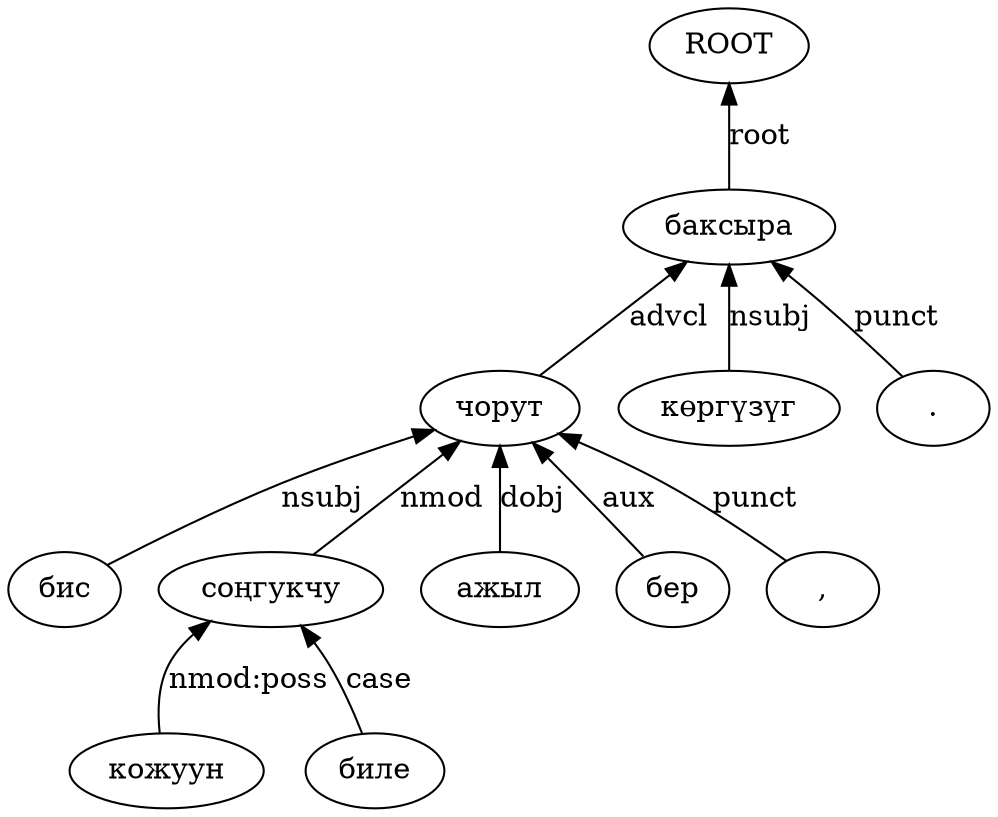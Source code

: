 digraph G {
rankdir="BT";
0 [label="ROOT"];
11 [label=<баксыра>];
11 -> 0 [label="root"];
7 [label=<чорут>];
7 -> 11 [label="advcl"];
2 [label=<бис>];
2 -> 7 [label="nsubj"];
4 [label=<соңгукчу>];
4 -> 7 [label="nmod"];
3 [label=<кожуун>];
3 -> 4 [label="nmod:poss"];
5 [label=<биле>];
5 -> 4 [label="case"];
6 [label=<ажыл>];
6 -> 7 [label="dobj"];
8 [label=<бер>];
8 -> 7 [label="aux"];
9 [label=<,>];
9 -> 7 [label="punct"];
10 [label=<көргүзүг>];
10 -> 11 [label="nsubj"];
12 [label=<.>];
12 -> 11 [label="punct"];
}
